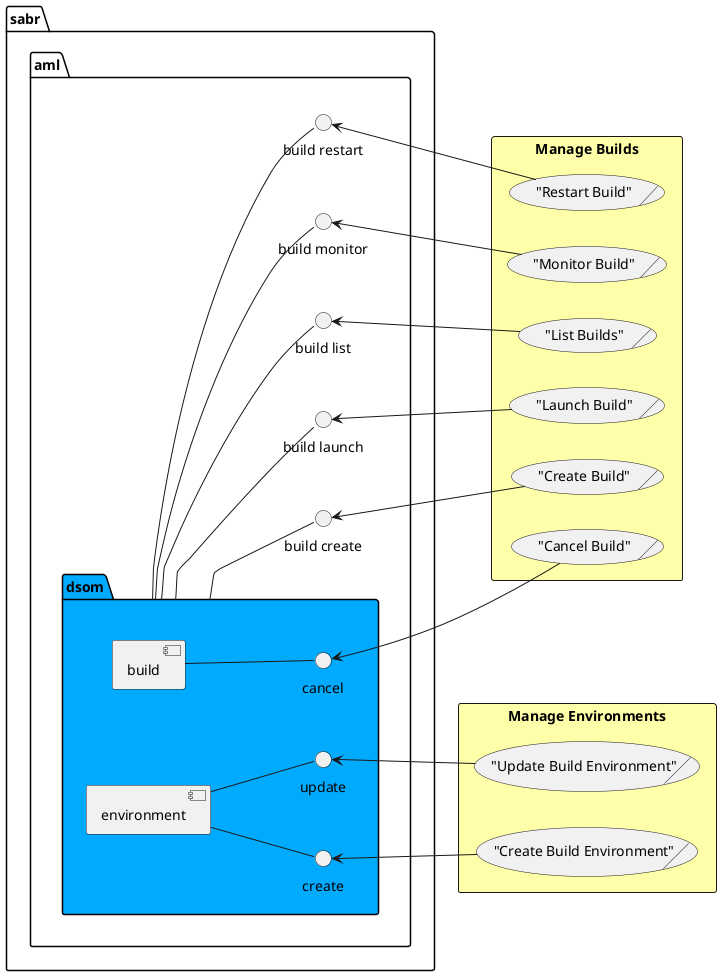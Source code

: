 @startuml
left to right direction


    package "sabr" as sabr {
package "aml" as sabraml {
 component "dsom" as sabramldsom
 interface "build create" as sabramldsombuildcreate
sabramldsom -- sabramldsombuildcreate
}
}

    
    package "sabr" as sabr {
package "aml" as sabraml {
 component "dsom" as sabramldsom
 interface "build launch" as sabramldsombuildlaunch
sabramldsom -- sabramldsombuildlaunch
}
}

    
    package "sabr" as sabr {
package "aml" as sabraml {
 component "dsom" as sabramldsom
 interface "build list" as sabramldsombuildlist
sabramldsom -- sabramldsombuildlist
}
}

    
    package "sabr" as sabr {
package "aml" as sabraml {
 component "dsom" as sabramldsom
 interface "build monitor" as sabramldsombuildmonitor
sabramldsom -- sabramldsombuildmonitor
}
}

    
    package "sabr" as sabr {
package "aml" as sabraml {
 component "dsom" as sabramldsom
 interface "build restart" as sabramldsombuildrestart
sabramldsom -- sabramldsombuildrestart
}
}

    
    package "sabr" as sabr {
package "aml" as sabraml {
package "dsom" as sabramldsom #00aaff {
 component "build" as sabramldsombuild
 interface "cancel" as sabramldsombuildcancel
sabramldsombuild -- sabramldsombuildcancel
}
}
}

    
    package "sabr" as sabr {
package "aml" as sabraml {
package "dsom" as sabramldsom #00aaff {
 component "environment" as sabramldsomenvironment
 interface "create" as sabramldsomenvironmentcreate
sabramldsomenvironment -- sabramldsomenvironmentcreate
}
}
}

    
    package "sabr" as sabr {
package "aml" as sabraml {
package "dsom" as sabramldsom #00aaff {
 component "environment" as sabramldsomenvironment
 interface "update" as sabramldsomenvironmentupdate
sabramldsomenvironment -- sabramldsomenvironmentupdate
}
}
}

    







        rectangle "Manage Builds" as ManageBuilds #ffffaa {
            ("Cancel Build")/ as DevOpsEngineerManageBuildsCancelBuild
        }
    
    sabramldsombuildcancel <-- DevOpsEngineerManageBuildsCancelBuild
    
        rectangle "Manage Builds" as ManageBuilds #ffffaa {
            ("Create Build")/ as DevSecOpsManagerManageBuildsCreateBuild
        }
    
    sabramldsombuildcreate <-- DevSecOpsManagerManageBuildsCreateBuild
    
        rectangle "Manage Builds" as ManageBuilds #ffffaa {
            ("Launch Build")/ as ActorManageBuildsLaunchBuild
        }
    
    sabramldsombuildlaunch <-- ActorManageBuildsLaunchBuild
    
        rectangle "Manage Builds" as ManageBuilds #ffffaa {
            ("List Builds")/ as DevSecOpsManagerManageBuildsListBuilds
        }
    
    sabramldsombuildlist <-- DevSecOpsManagerManageBuildsListBuilds
    
        rectangle "Manage Builds" as ManageBuilds #ffffaa {
            ("Monitor Build")/ as DevSecOpsManagerManageBuildsMonitorBuild
        }
    
    sabramldsombuildmonitor <-- DevSecOpsManagerManageBuildsMonitorBuild
    
        rectangle "Manage Builds" as ManageBuilds #ffffaa {
            ("Restart Build")/ as DevSecOpsManagerManageBuildsRestartBuild
        }
    
    sabramldsombuildrestart <-- DevSecOpsManagerManageBuildsRestartBuild
    

        rectangle "Manage Environments" as ManageEnvironments #ffffaa {
            ("Create Build Environment")/ as DevOpsEngineerManageEnvironmentsCreateBuildEnvironment
        }
    
    sabramldsomenvironmentcreate <-- DevOpsEngineerManageEnvironmentsCreateBuildEnvironment
    
        rectangle "Manage Environments" as ManageEnvironments #ffffaa {
            ("Update Build Environment")/ as DevOpsEngineerManageEnvironmentsUpdateBuildEnvironment
        }
    
    sabramldsomenvironmentupdate <-- DevOpsEngineerManageEnvironmentsUpdateBuildEnvironment
    








@enduml

